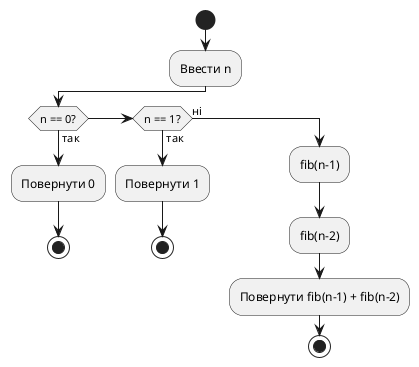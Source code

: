 @startuml
start
:Ввести n;
if (n == 0?) then (так)
  :Повернути 0;
  stop
elseif (n == 1?) then (так)
  :Повернути 1;
  stop
else (ні)
  :fib(n-1);
  :fib(n-2);
  :Повернути fib(n-1) + fib(n-2);
  stop
endif
@enduml
